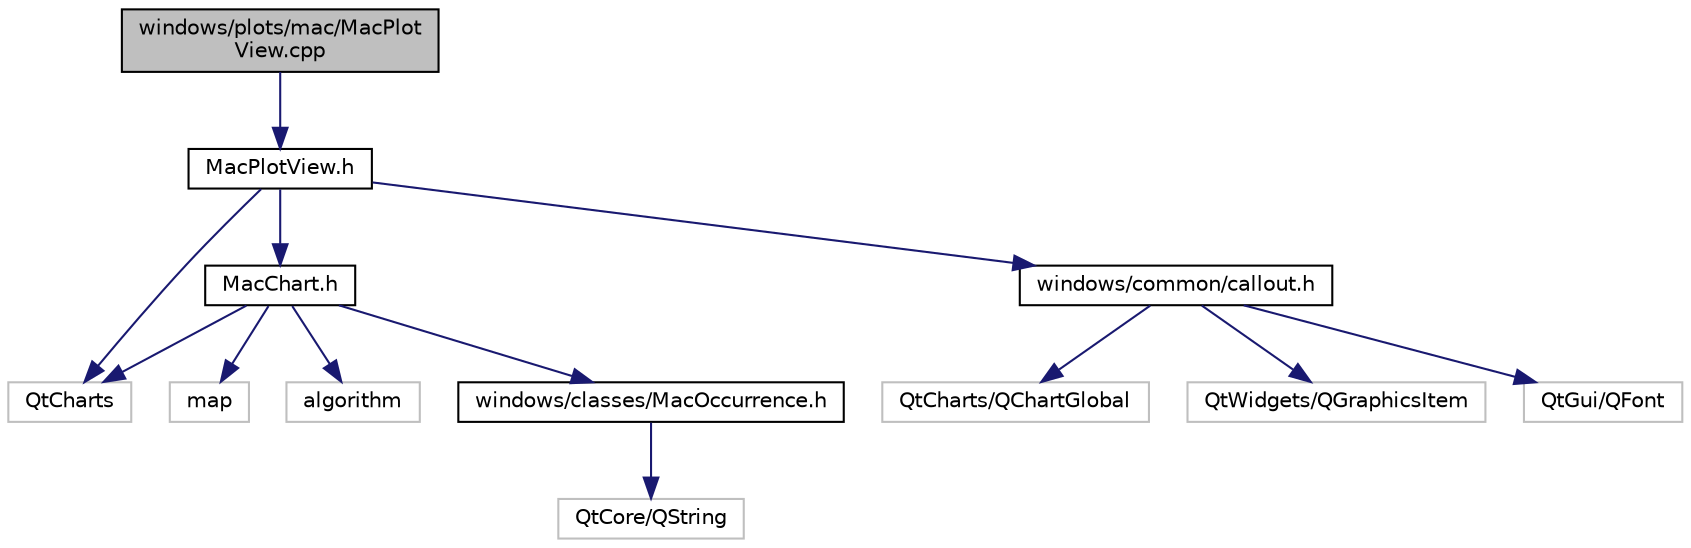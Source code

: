 digraph "windows/plots/mac/MacPlotView.cpp"
{
  edge [fontname="Helvetica",fontsize="10",labelfontname="Helvetica",labelfontsize="10"];
  node [fontname="Helvetica",fontsize="10",shape=record];
  Node0 [label="windows/plots/mac/MacPlot\lView.cpp",height=0.2,width=0.4,color="black", fillcolor="grey75", style="filled", fontcolor="black"];
  Node0 -> Node1 [color="midnightblue",fontsize="10",style="solid",fontname="Helvetica"];
  Node1 [label="MacPlotView.h",height=0.2,width=0.4,color="black", fillcolor="white", style="filled",URL="$_mac_plot_view_8h.html"];
  Node1 -> Node2 [color="midnightblue",fontsize="10",style="solid",fontname="Helvetica"];
  Node2 [label="QtCharts",height=0.2,width=0.4,color="grey75", fillcolor="white", style="filled"];
  Node1 -> Node3 [color="midnightblue",fontsize="10",style="solid",fontname="Helvetica"];
  Node3 [label="MacChart.h",height=0.2,width=0.4,color="black", fillcolor="white", style="filled",URL="$_mac_chart_8h.html"];
  Node3 -> Node2 [color="midnightblue",fontsize="10",style="solid",fontname="Helvetica"];
  Node3 -> Node4 [color="midnightblue",fontsize="10",style="solid",fontname="Helvetica"];
  Node4 [label="map",height=0.2,width=0.4,color="grey75", fillcolor="white", style="filled"];
  Node3 -> Node5 [color="midnightblue",fontsize="10",style="solid",fontname="Helvetica"];
  Node5 [label="algorithm",height=0.2,width=0.4,color="grey75", fillcolor="white", style="filled"];
  Node3 -> Node6 [color="midnightblue",fontsize="10",style="solid",fontname="Helvetica"];
  Node6 [label="windows/classes/MacOccurrence.h",height=0.2,width=0.4,color="black", fillcolor="white", style="filled",URL="$_mac_occurrence_8h.html"];
  Node6 -> Node7 [color="midnightblue",fontsize="10",style="solid",fontname="Helvetica"];
  Node7 [label="QtCore/QString",height=0.2,width=0.4,color="grey75", fillcolor="white", style="filled"];
  Node1 -> Node8 [color="midnightblue",fontsize="10",style="solid",fontname="Helvetica"];
  Node8 [label="windows/common/callout.h",height=0.2,width=0.4,color="black", fillcolor="white", style="filled",URL="$callout_8h.html"];
  Node8 -> Node9 [color="midnightblue",fontsize="10",style="solid",fontname="Helvetica"];
  Node9 [label="QtCharts/QChartGlobal",height=0.2,width=0.4,color="grey75", fillcolor="white", style="filled"];
  Node8 -> Node10 [color="midnightblue",fontsize="10",style="solid",fontname="Helvetica"];
  Node10 [label="QtWidgets/QGraphicsItem",height=0.2,width=0.4,color="grey75", fillcolor="white", style="filled"];
  Node8 -> Node11 [color="midnightblue",fontsize="10",style="solid",fontname="Helvetica"];
  Node11 [label="QtGui/QFont",height=0.2,width=0.4,color="grey75", fillcolor="white", style="filled"];
}
